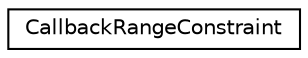 digraph "Graphical Class Hierarchy"
{
 // LATEX_PDF_SIZE
  edge [fontname="Helvetica",fontsize="10",labelfontname="Helvetica",labelfontsize="10"];
  node [fontname="Helvetica",fontsize="10",shape=record];
  rankdir="LR";
  Node0 [label="CallbackRangeConstraint",height=0.2,width=0.4,color="black", fillcolor="white", style="filled",URL="$structoperations__research_1_1_callback_range_constraint.html",tooltip=" "];
}
